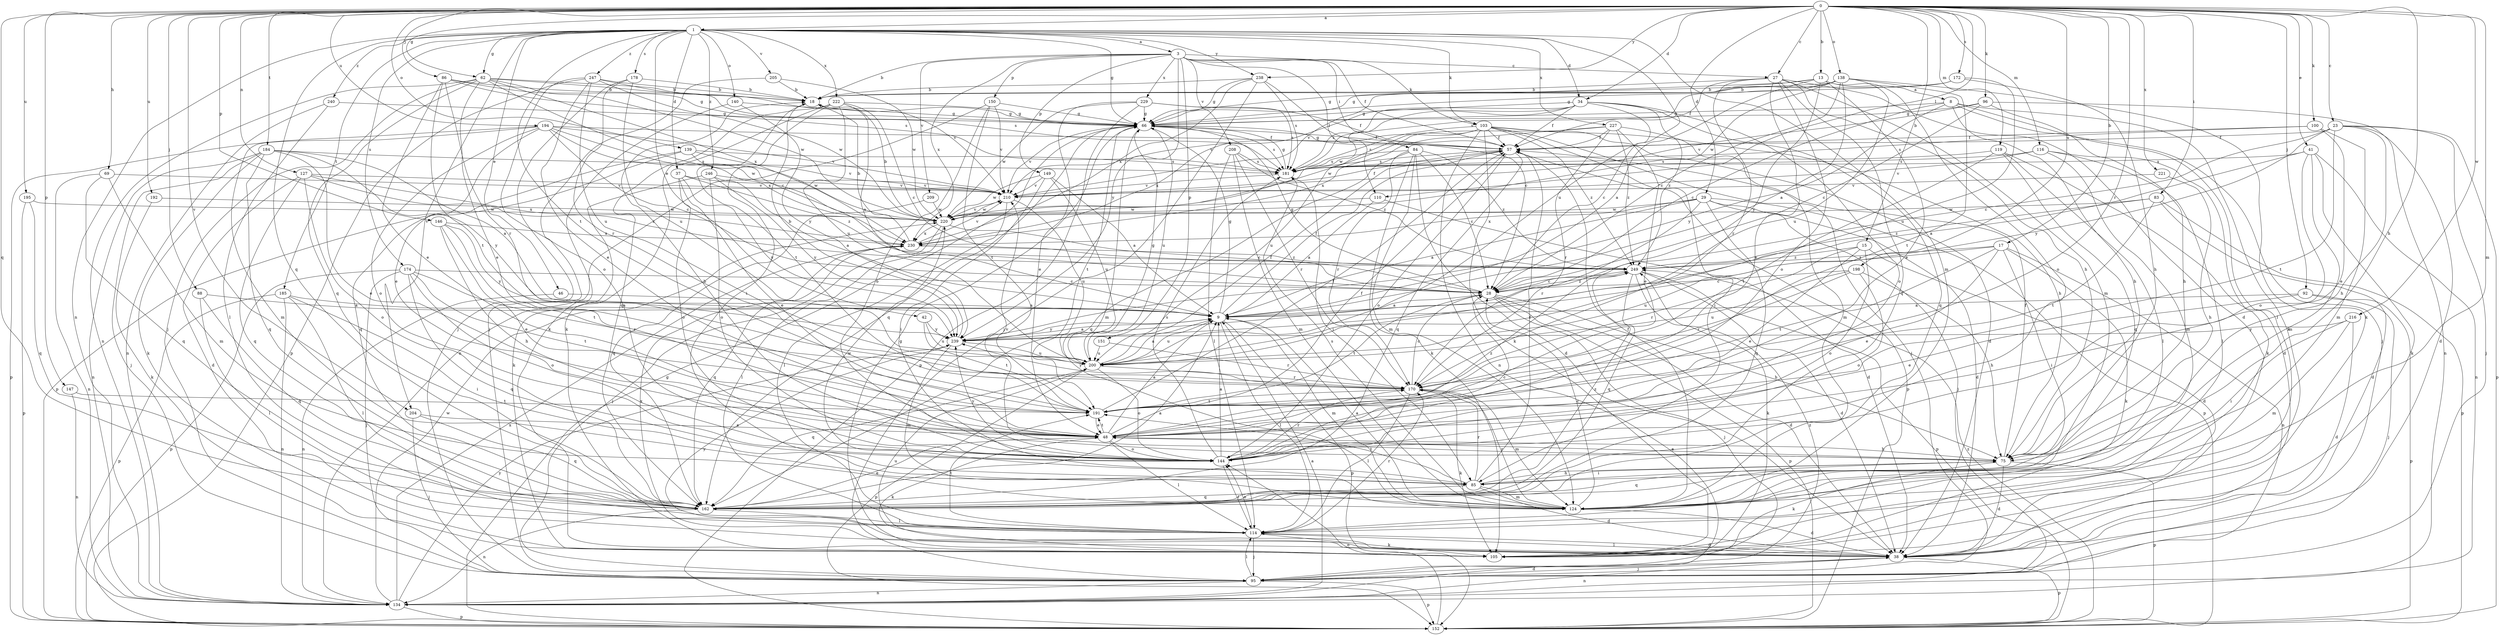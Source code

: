 strict digraph  {
0;
1;
3;
8;
9;
13;
15;
17;
18;
23;
27;
28;
29;
34;
37;
38;
41;
42;
46;
48;
57;
62;
66;
69;
75;
83;
84;
85;
86;
88;
92;
95;
96;
100;
103;
105;
110;
114;
116;
119;
124;
127;
134;
138;
139;
140;
144;
146;
147;
149;
150;
151;
152;
162;
170;
172;
174;
178;
181;
184;
185;
191;
192;
194;
195;
198;
200;
204;
205;
208;
209;
210;
216;
220;
221;
222;
227;
229;
230;
238;
239;
240;
246;
247;
249;
0 -> 1  [label=a];
0 -> 13  [label=b];
0 -> 15  [label=b];
0 -> 17  [label=b];
0 -> 23  [label=c];
0 -> 27  [label=c];
0 -> 29  [label=d];
0 -> 34  [label=d];
0 -> 41  [label=e];
0 -> 62  [label=g];
0 -> 69  [label=h];
0 -> 75  [label=h];
0 -> 83  [label=i];
0 -> 86  [label=j];
0 -> 88  [label=j];
0 -> 92  [label=j];
0 -> 96  [label=k];
0 -> 100  [label=k];
0 -> 110  [label=l];
0 -> 116  [label=m];
0 -> 119  [label=m];
0 -> 124  [label=m];
0 -> 127  [label=n];
0 -> 138  [label=o];
0 -> 139  [label=o];
0 -> 146  [label=p];
0 -> 147  [label=p];
0 -> 162  [label=q];
0 -> 170  [label=r];
0 -> 172  [label=s];
0 -> 184  [label=t];
0 -> 192  [label=u];
0 -> 194  [label=u];
0 -> 195  [label=u];
0 -> 198  [label=u];
0 -> 204  [label=v];
0 -> 216  [label=w];
0 -> 221  [label=x];
0 -> 238  [label=y];
1 -> 3  [label=a];
1 -> 34  [label=d];
1 -> 37  [label=d];
1 -> 42  [label=e];
1 -> 46  [label=e];
1 -> 62  [label=g];
1 -> 66  [label=g];
1 -> 103  [label=k];
1 -> 124  [label=m];
1 -> 134  [label=n];
1 -> 140  [label=o];
1 -> 162  [label=q];
1 -> 174  [label=s];
1 -> 178  [label=s];
1 -> 185  [label=t];
1 -> 191  [label=t];
1 -> 200  [label=u];
1 -> 204  [label=v];
1 -> 205  [label=v];
1 -> 222  [label=x];
1 -> 227  [label=x];
1 -> 238  [label=y];
1 -> 240  [label=z];
1 -> 246  [label=z];
1 -> 247  [label=z];
3 -> 18  [label=b];
3 -> 27  [label=c];
3 -> 57  [label=f];
3 -> 84  [label=i];
3 -> 103  [label=k];
3 -> 110  [label=l];
3 -> 149  [label=p];
3 -> 150  [label=p];
3 -> 151  [label=p];
3 -> 208  [label=v];
3 -> 209  [label=v];
3 -> 229  [label=x];
3 -> 230  [label=x];
3 -> 239  [label=y];
8 -> 28  [label=c];
8 -> 66  [label=g];
8 -> 75  [label=h];
8 -> 95  [label=j];
8 -> 105  [label=k];
8 -> 114  [label=l];
8 -> 239  [label=y];
9 -> 57  [label=f];
9 -> 66  [label=g];
9 -> 114  [label=l];
9 -> 124  [label=m];
9 -> 152  [label=p];
9 -> 200  [label=u];
9 -> 239  [label=y];
13 -> 8  [label=a];
13 -> 9  [label=a];
13 -> 48  [label=e];
13 -> 66  [label=g];
13 -> 144  [label=o];
13 -> 210  [label=v];
13 -> 239  [label=y];
15 -> 38  [label=d];
15 -> 48  [label=e];
15 -> 144  [label=o];
15 -> 170  [label=r];
15 -> 249  [label=z];
17 -> 48  [label=e];
17 -> 85  [label=i];
17 -> 105  [label=k];
17 -> 134  [label=n];
17 -> 191  [label=t];
17 -> 200  [label=u];
17 -> 249  [label=z];
18 -> 66  [label=g];
18 -> 191  [label=t];
23 -> 28  [label=c];
23 -> 38  [label=d];
23 -> 57  [label=f];
23 -> 75  [label=h];
23 -> 95  [label=j];
23 -> 152  [label=p];
23 -> 191  [label=t];
23 -> 239  [label=y];
27 -> 18  [label=b];
27 -> 38  [label=d];
27 -> 48  [label=e];
27 -> 57  [label=f];
27 -> 75  [label=h];
27 -> 124  [label=m];
27 -> 144  [label=o];
27 -> 162  [label=q];
27 -> 170  [label=r];
28 -> 9  [label=a];
28 -> 38  [label=d];
28 -> 66  [label=g];
28 -> 75  [label=h];
28 -> 95  [label=j];
28 -> 152  [label=p];
28 -> 191  [label=t];
28 -> 249  [label=z];
29 -> 9  [label=a];
29 -> 38  [label=d];
29 -> 95  [label=j];
29 -> 152  [label=p];
29 -> 162  [label=q];
29 -> 170  [label=r];
29 -> 220  [label=w];
29 -> 230  [label=x];
34 -> 28  [label=c];
34 -> 57  [label=f];
34 -> 66  [label=g];
34 -> 144  [label=o];
34 -> 162  [label=q];
34 -> 181  [label=s];
34 -> 210  [label=v];
34 -> 220  [label=w];
34 -> 249  [label=z];
37 -> 48  [label=e];
37 -> 144  [label=o];
37 -> 210  [label=v];
37 -> 239  [label=y];
37 -> 249  [label=z];
38 -> 95  [label=j];
38 -> 114  [label=l];
38 -> 134  [label=n];
38 -> 152  [label=p];
38 -> 200  [label=u];
38 -> 230  [label=x];
38 -> 239  [label=y];
41 -> 9  [label=a];
41 -> 105  [label=k];
41 -> 124  [label=m];
41 -> 134  [label=n];
41 -> 144  [label=o];
41 -> 181  [label=s];
42 -> 191  [label=t];
42 -> 200  [label=u];
42 -> 239  [label=y];
46 -> 9  [label=a];
46 -> 134  [label=n];
48 -> 9  [label=a];
48 -> 57  [label=f];
48 -> 75  [label=h];
48 -> 105  [label=k];
48 -> 114  [label=l];
48 -> 144  [label=o];
48 -> 191  [label=t];
48 -> 249  [label=z];
57 -> 66  [label=g];
57 -> 144  [label=o];
57 -> 152  [label=p];
57 -> 162  [label=q];
57 -> 181  [label=s];
62 -> 18  [label=b];
62 -> 28  [label=c];
62 -> 48  [label=e];
62 -> 95  [label=j];
62 -> 134  [label=n];
62 -> 162  [label=q];
62 -> 181  [label=s];
62 -> 220  [label=w];
62 -> 230  [label=x];
66 -> 57  [label=f];
66 -> 124  [label=m];
66 -> 162  [label=q];
66 -> 181  [label=s];
66 -> 191  [label=t];
66 -> 200  [label=u];
66 -> 210  [label=v];
69 -> 124  [label=m];
69 -> 134  [label=n];
69 -> 162  [label=q];
69 -> 210  [label=v];
75 -> 38  [label=d];
75 -> 48  [label=e];
75 -> 57  [label=f];
75 -> 85  [label=i];
75 -> 105  [label=k];
75 -> 152  [label=p];
75 -> 162  [label=q];
75 -> 210  [label=v];
83 -> 38  [label=d];
83 -> 152  [label=p];
83 -> 191  [label=t];
83 -> 220  [label=w];
83 -> 249  [label=z];
84 -> 28  [label=c];
84 -> 38  [label=d];
84 -> 105  [label=k];
84 -> 124  [label=m];
84 -> 162  [label=q];
84 -> 170  [label=r];
84 -> 181  [label=s];
84 -> 249  [label=z];
85 -> 38  [label=d];
85 -> 57  [label=f];
85 -> 75  [label=h];
85 -> 124  [label=m];
85 -> 162  [label=q];
85 -> 170  [label=r];
85 -> 191  [label=t];
85 -> 220  [label=w];
86 -> 18  [label=b];
86 -> 48  [label=e];
86 -> 66  [label=g];
86 -> 170  [label=r];
86 -> 181  [label=s];
86 -> 191  [label=t];
88 -> 9  [label=a];
88 -> 114  [label=l];
88 -> 162  [label=q];
92 -> 9  [label=a];
92 -> 48  [label=e];
92 -> 95  [label=j];
92 -> 152  [label=p];
95 -> 38  [label=d];
95 -> 114  [label=l];
95 -> 134  [label=n];
95 -> 152  [label=p];
95 -> 249  [label=z];
96 -> 28  [label=c];
96 -> 66  [label=g];
96 -> 75  [label=h];
96 -> 134  [label=n];
96 -> 210  [label=v];
100 -> 48  [label=e];
100 -> 57  [label=f];
100 -> 124  [label=m];
100 -> 181  [label=s];
103 -> 38  [label=d];
103 -> 57  [label=f];
103 -> 75  [label=h];
103 -> 85  [label=i];
103 -> 95  [label=j];
103 -> 105  [label=k];
103 -> 134  [label=n];
103 -> 181  [label=s];
103 -> 200  [label=u];
103 -> 230  [label=x];
103 -> 249  [label=z];
105 -> 66  [label=g];
110 -> 9  [label=a];
110 -> 38  [label=d];
110 -> 220  [label=w];
114 -> 38  [label=d];
114 -> 95  [label=j];
114 -> 105  [label=k];
114 -> 144  [label=o];
114 -> 170  [label=r];
114 -> 191  [label=t];
116 -> 105  [label=k];
116 -> 114  [label=l];
116 -> 124  [label=m];
116 -> 181  [label=s];
116 -> 210  [label=v];
119 -> 38  [label=d];
119 -> 114  [label=l];
119 -> 162  [label=q];
119 -> 181  [label=s];
119 -> 191  [label=t];
124 -> 9  [label=a];
124 -> 28  [label=c];
124 -> 38  [label=d];
124 -> 57  [label=f];
124 -> 170  [label=r];
124 -> 181  [label=s];
127 -> 38  [label=d];
127 -> 144  [label=o];
127 -> 162  [label=q];
127 -> 210  [label=v];
127 -> 230  [label=x];
127 -> 249  [label=z];
134 -> 9  [label=a];
134 -> 152  [label=p];
134 -> 220  [label=w];
134 -> 230  [label=x];
134 -> 239  [label=y];
138 -> 9  [label=a];
138 -> 18  [label=b];
138 -> 28  [label=c];
138 -> 66  [label=g];
138 -> 105  [label=k];
138 -> 181  [label=s];
138 -> 191  [label=t];
138 -> 200  [label=u];
138 -> 220  [label=w];
139 -> 152  [label=p];
139 -> 162  [label=q];
139 -> 181  [label=s];
139 -> 210  [label=v];
139 -> 220  [label=w];
140 -> 66  [label=g];
140 -> 105  [label=k];
140 -> 239  [label=y];
144 -> 9  [label=a];
144 -> 18  [label=b];
144 -> 28  [label=c];
144 -> 114  [label=l];
144 -> 170  [label=r];
144 -> 181  [label=s];
144 -> 239  [label=y];
146 -> 48  [label=e];
146 -> 75  [label=h];
146 -> 191  [label=t];
146 -> 230  [label=x];
146 -> 239  [label=y];
147 -> 134  [label=n];
147 -> 191  [label=t];
149 -> 9  [label=a];
149 -> 85  [label=i];
149 -> 200  [label=u];
149 -> 210  [label=v];
149 -> 220  [label=w];
150 -> 66  [label=g];
150 -> 134  [label=n];
150 -> 144  [label=o];
150 -> 191  [label=t];
150 -> 210  [label=v];
151 -> 170  [label=r];
151 -> 200  [label=u];
152 -> 66  [label=g];
152 -> 144  [label=o];
152 -> 249  [label=z];
162 -> 9  [label=a];
162 -> 48  [label=e];
162 -> 114  [label=l];
162 -> 134  [label=n];
162 -> 249  [label=z];
170 -> 28  [label=c];
170 -> 105  [label=k];
170 -> 114  [label=l];
170 -> 124  [label=m];
170 -> 191  [label=t];
170 -> 239  [label=y];
172 -> 18  [label=b];
172 -> 66  [label=g];
172 -> 75  [label=h];
172 -> 200  [label=u];
174 -> 28  [label=c];
174 -> 95  [label=j];
174 -> 144  [label=o];
174 -> 152  [label=p];
174 -> 162  [label=q];
174 -> 170  [label=r];
174 -> 191  [label=t];
178 -> 18  [label=b];
178 -> 95  [label=j];
178 -> 170  [label=r];
178 -> 200  [label=u];
181 -> 66  [label=g];
181 -> 85  [label=i];
181 -> 210  [label=v];
184 -> 9  [label=a];
184 -> 48  [label=e];
184 -> 95  [label=j];
184 -> 105  [label=k];
184 -> 134  [label=n];
184 -> 162  [label=q];
184 -> 181  [label=s];
184 -> 239  [label=y];
185 -> 9  [label=a];
185 -> 85  [label=i];
185 -> 114  [label=l];
185 -> 134  [label=n];
185 -> 152  [label=p];
191 -> 48  [label=e];
191 -> 57  [label=f];
192 -> 105  [label=k];
192 -> 220  [label=w];
194 -> 28  [label=c];
194 -> 48  [label=e];
194 -> 57  [label=f];
194 -> 124  [label=m];
194 -> 144  [label=o];
194 -> 152  [label=p];
194 -> 210  [label=v];
194 -> 220  [label=w];
194 -> 230  [label=x];
195 -> 152  [label=p];
195 -> 162  [label=q];
195 -> 220  [label=w];
198 -> 28  [label=c];
198 -> 75  [label=h];
198 -> 144  [label=o];
198 -> 170  [label=r];
198 -> 200  [label=u];
200 -> 9  [label=a];
200 -> 57  [label=f];
200 -> 66  [label=g];
200 -> 144  [label=o];
200 -> 152  [label=p];
200 -> 162  [label=q];
200 -> 170  [label=r];
204 -> 48  [label=e];
204 -> 95  [label=j];
204 -> 162  [label=q];
205 -> 18  [label=b];
205 -> 95  [label=j];
205 -> 220  [label=w];
208 -> 114  [label=l];
208 -> 124  [label=m];
208 -> 170  [label=r];
208 -> 181  [label=s];
208 -> 249  [label=z];
209 -> 162  [label=q];
209 -> 220  [label=w];
210 -> 57  [label=f];
210 -> 114  [label=l];
210 -> 200  [label=u];
210 -> 220  [label=w];
216 -> 38  [label=d];
216 -> 85  [label=i];
216 -> 124  [label=m];
216 -> 239  [label=y];
220 -> 18  [label=b];
220 -> 28  [label=c];
220 -> 95  [label=j];
220 -> 114  [label=l];
220 -> 210  [label=v];
220 -> 230  [label=x];
221 -> 75  [label=h];
221 -> 210  [label=v];
222 -> 9  [label=a];
222 -> 28  [label=c];
222 -> 66  [label=g];
222 -> 85  [label=i];
222 -> 105  [label=k];
222 -> 162  [label=q];
222 -> 200  [label=u];
227 -> 48  [label=e];
227 -> 57  [label=f];
227 -> 124  [label=m];
227 -> 170  [label=r];
227 -> 220  [label=w];
227 -> 230  [label=x];
227 -> 249  [label=z];
229 -> 48  [label=e];
229 -> 57  [label=f];
229 -> 66  [label=g];
229 -> 152  [label=p];
229 -> 181  [label=s];
229 -> 220  [label=w];
230 -> 18  [label=b];
230 -> 162  [label=q];
230 -> 210  [label=v];
230 -> 249  [label=z];
238 -> 18  [label=b];
238 -> 28  [label=c];
238 -> 66  [label=g];
238 -> 95  [label=j];
238 -> 181  [label=s];
238 -> 230  [label=x];
239 -> 9  [label=a];
239 -> 18  [label=b];
239 -> 124  [label=m];
239 -> 200  [label=u];
240 -> 66  [label=g];
240 -> 114  [label=l];
240 -> 134  [label=n];
246 -> 9  [label=a];
246 -> 105  [label=k];
246 -> 144  [label=o];
246 -> 210  [label=v];
246 -> 239  [label=y];
247 -> 18  [label=b];
247 -> 48  [label=e];
247 -> 144  [label=o];
247 -> 152  [label=p];
247 -> 200  [label=u];
247 -> 210  [label=v];
247 -> 220  [label=w];
249 -> 28  [label=c];
249 -> 38  [label=d];
249 -> 105  [label=k];
249 -> 152  [label=p];
249 -> 162  [label=q];
}
